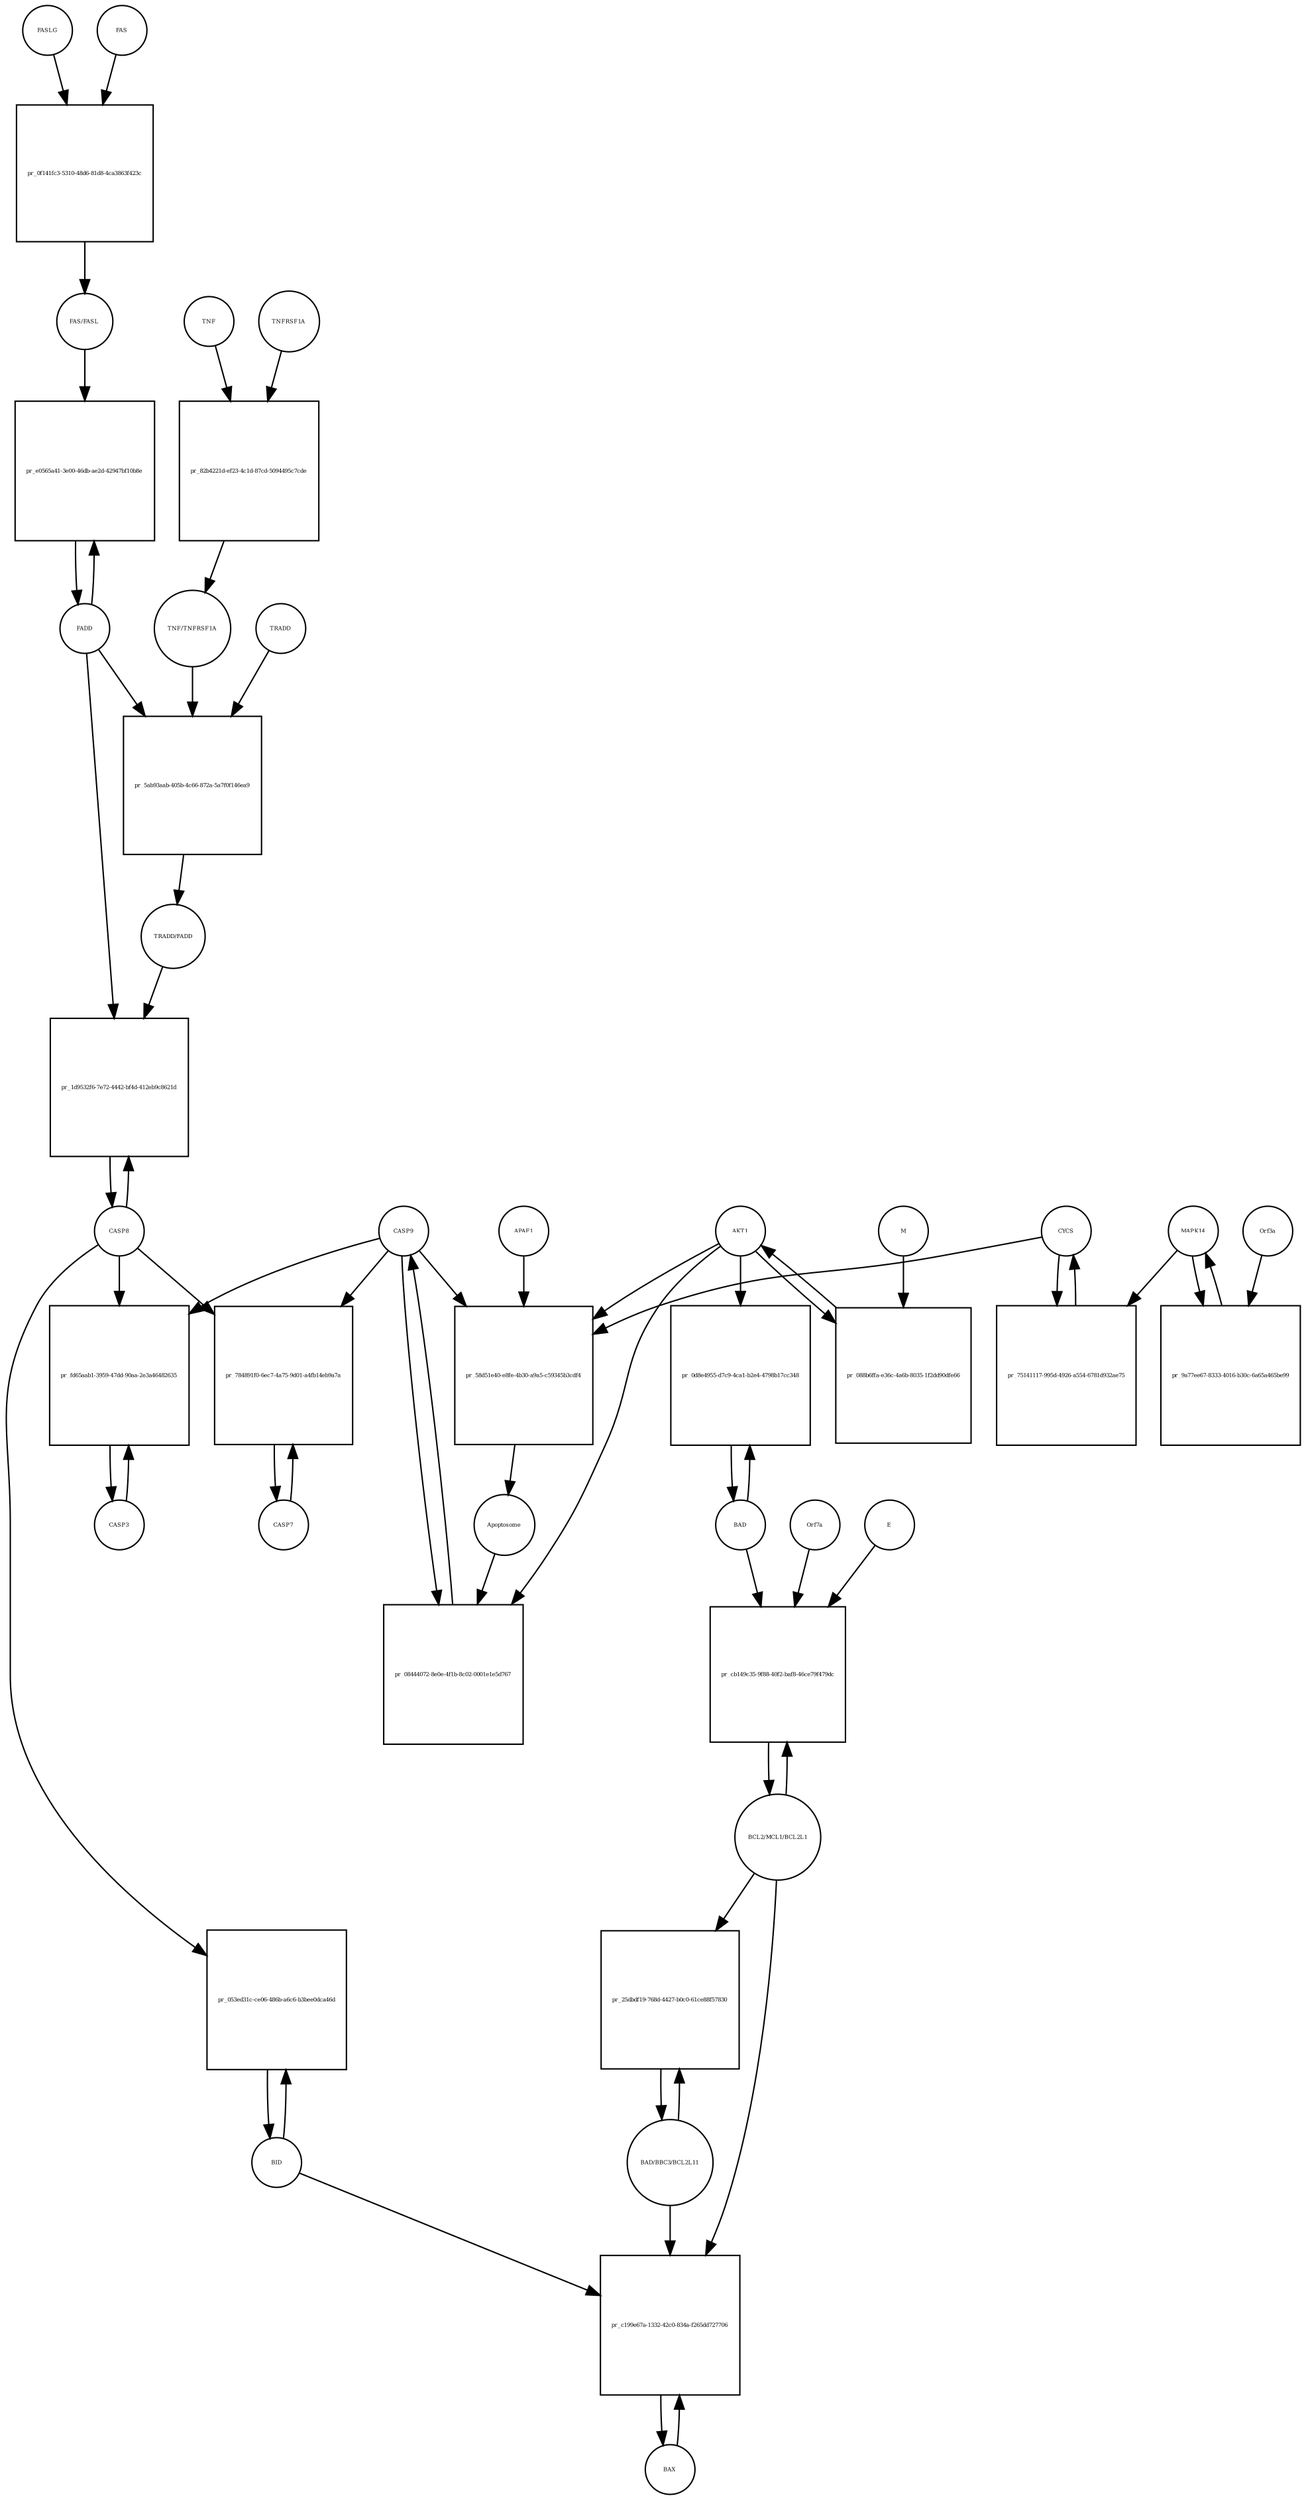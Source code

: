 strict digraph  {
FASLG [annotation="", bipartite=0, cls=macromolecule, fontsize=4, label=FASLG, shape=circle];
"pr_0f141fc3-5310-48d6-81d8-4ca3863f423c" [annotation="", bipartite=1, cls=process, fontsize=4, label="pr_0f141fc3-5310-48d6-81d8-4ca3863f423c", shape=square];
FAS [annotation="", bipartite=0, cls=macromolecule, fontsize=4, label=FAS, shape=circle];
"FAS/FASL" [annotation="", bipartite=0, cls=complex, fontsize=4, label="FAS/FASL", shape=circle];
FADD [annotation="", bipartite=0, cls=macromolecule, fontsize=4, label=FADD, shape=circle];
"pr_e0565a41-3e00-46db-ae2d-42947bf10b8e" [annotation="", bipartite=1, cls=process, fontsize=4, label="pr_e0565a41-3e00-46db-ae2d-42947bf10b8e", shape=square];
CASP8 [annotation="", bipartite=0, cls=macromolecule, fontsize=4, label=CASP8, shape=circle];
"pr_1d9532f6-7e72-4442-bf4d-412eb9c8621d" [annotation="", bipartite=1, cls=process, fontsize=4, label="pr_1d9532f6-7e72-4442-bf4d-412eb9c8621d", shape=square];
"TRADD/FADD" [annotation="", bipartite=0, cls=complex, fontsize=4, label="TRADD/FADD", shape=circle];
CASP3 [annotation="", bipartite=0, cls=macromolecule, fontsize=4, label=CASP3, shape=circle];
"pr_fd65aab1-3959-47dd-90aa-2e3a46482635" [annotation="", bipartite=1, cls=process, fontsize=4, label="pr_fd65aab1-3959-47dd-90aa-2e3a46482635", shape=square];
CASP9 [annotation="", bipartite=0, cls=macromolecule, fontsize=4, label=CASP9, shape=circle];
"pr_08444072-8e0e-4f1b-8c02-0001e1e5d767" [annotation="", bipartite=1, cls=process, fontsize=4, label="pr_08444072-8e0e-4f1b-8c02-0001e1e5d767", shape=square];
Apoptosome [annotation="", bipartite=0, cls=complex, fontsize=4, label=Apoptosome, shape=circle];
AKT1 [annotation="", bipartite=0, cls=macromolecule, fontsize=4, label=AKT1, shape=circle];
BID [annotation="", bipartite=0, cls=macromolecule, fontsize=4, label=BID, shape=circle];
"pr_053ed31c-ce06-486b-a6c6-b3bee0dca46d" [annotation="", bipartite=1, cls=process, fontsize=4, label="pr_053ed31c-ce06-486b-a6c6-b3bee0dca46d", shape=square];
BAX [annotation="", bipartite=0, cls=macromolecule, fontsize=4, label=BAX, shape=circle];
"pr_c199e67a-1332-42c0-834a-f265dd727706" [annotation="", bipartite=1, cls=process, fontsize=4, label="pr_c199e67a-1332-42c0-834a-f265dd727706", shape=square];
"BAD/BBC3/BCL2L11" [annotation="", bipartite=0, cls=complex, fontsize=4, label="BAD/BBC3/BCL2L11", shape=circle];
"BCL2/MCL1/BCL2L1" [annotation="", bipartite=0, cls=complex, fontsize=4, label="BCL2/MCL1/BCL2L1", shape=circle];
CYCS [annotation="", bipartite=0, cls=macromolecule, fontsize=4, label=CYCS, shape=circle];
"pr_75141117-995d-4926-a554-6781d932ae75" [annotation="", bipartite=1, cls=process, fontsize=4, label="pr_75141117-995d-4926-a554-6781d932ae75", shape=square];
MAPK14 [annotation="", bipartite=0, cls=macromolecule, fontsize=4, label=MAPK14, shape=circle];
CASP7 [annotation="", bipartite=0, cls=macromolecule, fontsize=4, label=CASP7, shape=circle];
"pr_784891f0-6ec7-4a75-9d01-a4fb14eb9a7a" [annotation="", bipartite=1, cls=process, fontsize=4, label="pr_784891f0-6ec7-4a75-9d01-a4fb14eb9a7a", shape=square];
"pr_088b6ffa-e36c-4a6b-8035-1f2dd90dfe66" [annotation="", bipartite=1, cls=process, fontsize=4, label="pr_088b6ffa-e36c-4a6b-8035-1f2dd90dfe66", shape=square];
M [annotation=urn_miriam_ncbiprotein_APO40582, bipartite=0, cls=macromolecule, fontsize=4, label=M, shape=circle];
"pr_5ab93aab-405b-4c66-872a-5a7f0f146ea9" [annotation="", bipartite=1, cls=process, fontsize=4, label="pr_5ab93aab-405b-4c66-872a-5a7f0f146ea9", shape=square];
TRADD [annotation="", bipartite=0, cls=macromolecule, fontsize=4, label=TRADD, shape=circle];
"TNF/TNFRSF1A" [annotation="", bipartite=0, cls=complex, fontsize=4, label="TNF/TNFRSF1A", shape=circle];
"pr_9a77ee67-8333-4016-b30c-6a65a465be99" [annotation="", bipartite=1, cls=process, fontsize=4, label="pr_9a77ee67-8333-4016-b30c-6a65a465be99", shape=square];
Orf3a [annotation="", bipartite=0, cls=macromolecule, fontsize=4, label=Orf3a, shape=circle];
"pr_25dbdf19-768d-4427-b0c0-61ce88f57830" [annotation="", bipartite=1, cls=process, fontsize=4, label="pr_25dbdf19-768d-4427-b0c0-61ce88f57830", shape=square];
"pr_cb149c35-9f88-40f2-baf8-46ce79f479dc" [annotation="", bipartite=1, cls=process, fontsize=4, label="pr_cb149c35-9f88-40f2-baf8-46ce79f479dc", shape=square];
Orf7a [annotation="", bipartite=0, cls=macromolecule, fontsize=4, label=Orf7a, shape=circle];
E [annotation="", bipartite=0, cls=macromolecule, fontsize=4, label=E, shape=circle];
BAD [annotation="", bipartite=0, cls=macromolecule, fontsize=4, label=BAD, shape=circle];
TNFRSF1A [annotation="", bipartite=0, cls=macromolecule, fontsize=4, label=TNFRSF1A, shape=circle];
"pr_82b4221d-ef23-4c1d-87cd-5094495c7cde" [annotation="", bipartite=1, cls=process, fontsize=4, label="pr_82b4221d-ef23-4c1d-87cd-5094495c7cde", shape=square];
TNF [annotation="", bipartite=0, cls=macromolecule, fontsize=4, label=TNF, shape=circle];
"pr_58d51e40-e8fe-4b30-a9a5-c59345b3cdf4" [annotation="", bipartite=1, cls=process, fontsize=4, label="pr_58d51e40-e8fe-4b30-a9a5-c59345b3cdf4", shape=square];
APAF1 [annotation="", bipartite=0, cls=macromolecule, fontsize=4, label=APAF1, shape=circle];
"pr_0d8e4955-d7c9-4ca1-b2e4-4798b17cc348" [annotation="", bipartite=1, cls=process, fontsize=4, label="pr_0d8e4955-d7c9-4ca1-b2e4-4798b17cc348", shape=square];
FASLG -> "pr_0f141fc3-5310-48d6-81d8-4ca3863f423c"  [annotation="", interaction_type=consumption];
"pr_0f141fc3-5310-48d6-81d8-4ca3863f423c" -> "FAS/FASL"  [annotation="", interaction_type=production];
FAS -> "pr_0f141fc3-5310-48d6-81d8-4ca3863f423c"  [annotation="", interaction_type=consumption];
"FAS/FASL" -> "pr_e0565a41-3e00-46db-ae2d-42947bf10b8e"  [annotation="urn_miriam_kegg.pathway_hsa04210|urn_miriam_pubmed_31226023", interaction_type=catalysis];
FADD -> "pr_e0565a41-3e00-46db-ae2d-42947bf10b8e"  [annotation="", interaction_type=consumption];
FADD -> "pr_1d9532f6-7e72-4442-bf4d-412eb9c8621d"  [annotation="urn_miriam_kegg.pathway_hsa04210|urn_miriam_pubmed_31226023", interaction_type=catalysis];
FADD -> "pr_5ab93aab-405b-4c66-872a-5a7f0f146ea9"  [annotation="", interaction_type=consumption];
"pr_e0565a41-3e00-46db-ae2d-42947bf10b8e" -> FADD  [annotation="", interaction_type=production];
CASP8 -> "pr_1d9532f6-7e72-4442-bf4d-412eb9c8621d"  [annotation="", interaction_type=consumption];
CASP8 -> "pr_fd65aab1-3959-47dd-90aa-2e3a46482635"  [annotation="urn_miriam_kegg.pathway_hsa04210|urn_miriam_pubmed_31226023", interaction_type=catalysis];
CASP8 -> "pr_053ed31c-ce06-486b-a6c6-b3bee0dca46d"  [annotation="urn_miriam_kegg.pathway_hsa04210|urn_miriam_pubmed_31226023", interaction_type=catalysis];
CASP8 -> "pr_784891f0-6ec7-4a75-9d01-a4fb14eb9a7a"  [annotation="urn_miriam_kegg.pathway_hsa04210|urn_miriam_pubmed_31226023", interaction_type=catalysis];
"pr_1d9532f6-7e72-4442-bf4d-412eb9c8621d" -> CASP8  [annotation="", interaction_type=production];
"TRADD/FADD" -> "pr_1d9532f6-7e72-4442-bf4d-412eb9c8621d"  [annotation="urn_miriam_kegg.pathway_hsa04210|urn_miriam_pubmed_31226023", interaction_type=catalysis];
CASP3 -> "pr_fd65aab1-3959-47dd-90aa-2e3a46482635"  [annotation="", interaction_type=consumption];
"pr_fd65aab1-3959-47dd-90aa-2e3a46482635" -> CASP3  [annotation="", interaction_type=production];
CASP9 -> "pr_fd65aab1-3959-47dd-90aa-2e3a46482635"  [annotation="urn_miriam_kegg.pathway_hsa04210|urn_miriam_pubmed_31226023", interaction_type=catalysis];
CASP9 -> "pr_08444072-8e0e-4f1b-8c02-0001e1e5d767"  [annotation="", interaction_type=consumption];
CASP9 -> "pr_784891f0-6ec7-4a75-9d01-a4fb14eb9a7a"  [annotation="urn_miriam_kegg.pathway_hsa04210|urn_miriam_pubmed_31226023", interaction_type=catalysis];
CASP9 -> "pr_58d51e40-e8fe-4b30-a9a5-c59345b3cdf4"  [annotation="", interaction_type=consumption];
"pr_08444072-8e0e-4f1b-8c02-0001e1e5d767" -> CASP9  [annotation="", interaction_type=production];
Apoptosome -> "pr_08444072-8e0e-4f1b-8c02-0001e1e5d767"  [annotation="urn_miriam_kegg.pathway_hsa04210|urn_miriam_pubmed_31226023", interaction_type=catalysis];
AKT1 -> "pr_08444072-8e0e-4f1b-8c02-0001e1e5d767"  [annotation="urn_miriam_kegg.pathway_hsa04210|urn_miriam_pubmed_31226023", interaction_type=inhibition];
AKT1 -> "pr_088b6ffa-e36c-4a6b-8035-1f2dd90dfe66"  [annotation="", interaction_type=consumption];
AKT1 -> "pr_58d51e40-e8fe-4b30-a9a5-c59345b3cdf4"  [annotation="urn_miriam_pubmed_31226023|urn_miriam_kegg.pathway_hsa04210", interaction_type=inhibition];
AKT1 -> "pr_0d8e4955-d7c9-4ca1-b2e4-4798b17cc348"  [annotation="urn_miriam_pubmed_15694340|urn_miriam_kegg.pathway_hsa04210", interaction_type=inhibition];
BID -> "pr_053ed31c-ce06-486b-a6c6-b3bee0dca46d"  [annotation="", interaction_type=consumption];
BID -> "pr_c199e67a-1332-42c0-834a-f265dd727706"  [annotation="urn_miriam_pubmed_31226023|urn_miriam_kegg.pathway_hsa04210", interaction_type=catalysis];
"pr_053ed31c-ce06-486b-a6c6-b3bee0dca46d" -> BID  [annotation="", interaction_type=production];
BAX -> "pr_c199e67a-1332-42c0-834a-f265dd727706"  [annotation="", interaction_type=consumption];
"pr_c199e67a-1332-42c0-834a-f265dd727706" -> BAX  [annotation="", interaction_type=production];
"BAD/BBC3/BCL2L11" -> "pr_c199e67a-1332-42c0-834a-f265dd727706"  [annotation="urn_miriam_pubmed_31226023|urn_miriam_kegg.pathway_hsa04210", interaction_type=catalysis];
"BAD/BBC3/BCL2L11" -> "pr_25dbdf19-768d-4427-b0c0-61ce88f57830"  [annotation="", interaction_type=consumption];
"BCL2/MCL1/BCL2L1" -> "pr_c199e67a-1332-42c0-834a-f265dd727706"  [annotation="urn_miriam_pubmed_31226023|urn_miriam_kegg.pathway_hsa04210", interaction_type=inhibition];
"BCL2/MCL1/BCL2L1" -> "pr_25dbdf19-768d-4427-b0c0-61ce88f57830"  [annotation=urn_miriam_pubmed_31226023, interaction_type=inhibition];
"BCL2/MCL1/BCL2L1" -> "pr_cb149c35-9f88-40f2-baf8-46ce79f479dc"  [annotation="", interaction_type=consumption];
CYCS -> "pr_75141117-995d-4926-a554-6781d932ae75"  [annotation="", interaction_type=consumption];
CYCS -> "pr_58d51e40-e8fe-4b30-a9a5-c59345b3cdf4"  [annotation="", interaction_type=consumption];
"pr_75141117-995d-4926-a554-6781d932ae75" -> CYCS  [annotation="", interaction_type=production];
MAPK14 -> "pr_75141117-995d-4926-a554-6781d932ae75"  [annotation="urn_miriam_kegg.pathway_hsa04210|urn_miriam_pubmed_31226023", interaction_type=catalysis];
MAPK14 -> "pr_9a77ee67-8333-4016-b30c-6a65a465be99"  [annotation="", interaction_type=consumption];
CASP7 -> "pr_784891f0-6ec7-4a75-9d01-a4fb14eb9a7a"  [annotation="", interaction_type=consumption];
"pr_784891f0-6ec7-4a75-9d01-a4fb14eb9a7a" -> CASP7  [annotation="", interaction_type=production];
"pr_088b6ffa-e36c-4a6b-8035-1f2dd90dfe66" -> AKT1  [annotation="", interaction_type=production];
M -> "pr_088b6ffa-e36c-4a6b-8035-1f2dd90dfe66"  [annotation="urn_miriam_pubmed_31226023|urn_miriam_taxonomy_227984", interaction_type=inhibition];
"pr_5ab93aab-405b-4c66-872a-5a7f0f146ea9" -> "TRADD/FADD"  [annotation="", interaction_type=production];
TRADD -> "pr_5ab93aab-405b-4c66-872a-5a7f0f146ea9"  [annotation="", interaction_type=consumption];
"TNF/TNFRSF1A" -> "pr_5ab93aab-405b-4c66-872a-5a7f0f146ea9"  [annotation="urn_miriam_kegg.pathway_hsa04210", interaction_type=catalysis];
"pr_9a77ee67-8333-4016-b30c-6a65a465be99" -> MAPK14  [annotation="", interaction_type=production];
Orf3a -> "pr_9a77ee67-8333-4016-b30c-6a65a465be99"  [annotation="urn_miriam_pubmed_31226023|urn_miriam_taxonomy_227984", interaction_type=catalysis];
"pr_25dbdf19-768d-4427-b0c0-61ce88f57830" -> "BAD/BBC3/BCL2L11"  [annotation="", interaction_type=production];
"pr_cb149c35-9f88-40f2-baf8-46ce79f479dc" -> "BCL2/MCL1/BCL2L1"  [annotation="", interaction_type=production];
Orf7a -> "pr_cb149c35-9f88-40f2-baf8-46ce79f479dc"  [annotation="urn_miriam_pubmed_15694340|urn_miriam_kegg.pathway_hsa04210|urn_miriam_taxonomy_227984", interaction_type=inhibition];
E -> "pr_cb149c35-9f88-40f2-baf8-46ce79f479dc"  [annotation="urn_miriam_pubmed_15694340|urn_miriam_kegg.pathway_hsa04210|urn_miriam_taxonomy_227984", interaction_type=inhibition];
BAD -> "pr_cb149c35-9f88-40f2-baf8-46ce79f479dc"  [annotation="urn_miriam_pubmed_15694340|urn_miriam_kegg.pathway_hsa04210|urn_miriam_taxonomy_227984", interaction_type=inhibition];
BAD -> "pr_0d8e4955-d7c9-4ca1-b2e4-4798b17cc348"  [annotation="", interaction_type=consumption];
TNFRSF1A -> "pr_82b4221d-ef23-4c1d-87cd-5094495c7cde"  [annotation="", interaction_type=consumption];
"pr_82b4221d-ef23-4c1d-87cd-5094495c7cde" -> "TNF/TNFRSF1A"  [annotation="", interaction_type=production];
TNF -> "pr_82b4221d-ef23-4c1d-87cd-5094495c7cde"  [annotation="", interaction_type=consumption];
"pr_58d51e40-e8fe-4b30-a9a5-c59345b3cdf4" -> Apoptosome  [annotation="", interaction_type=production];
APAF1 -> "pr_58d51e40-e8fe-4b30-a9a5-c59345b3cdf4"  [annotation="", interaction_type=consumption];
"pr_0d8e4955-d7c9-4ca1-b2e4-4798b17cc348" -> BAD  [annotation="", interaction_type=production];
}
